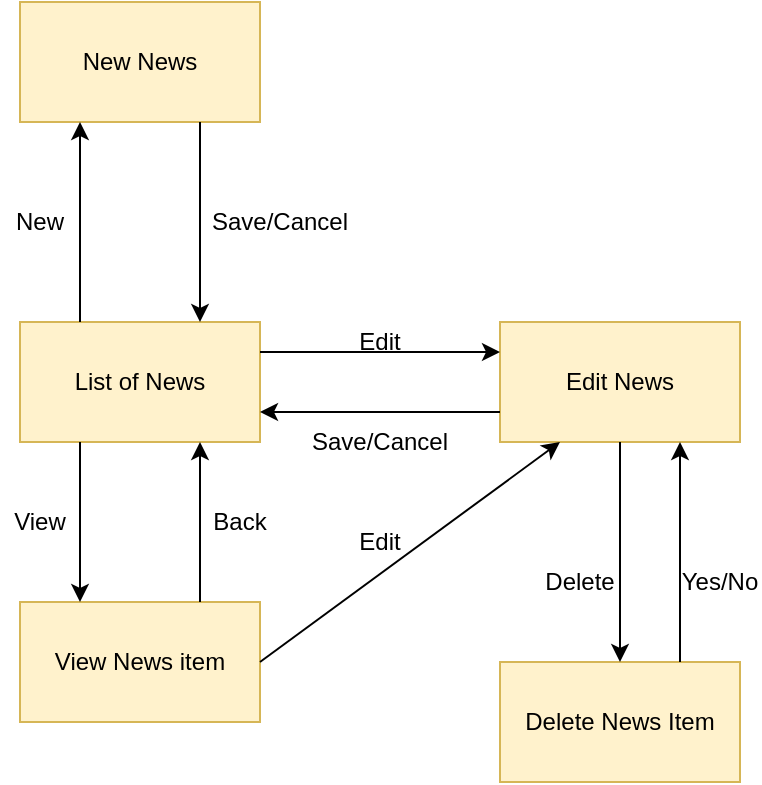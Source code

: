 <mxfile version="12.3.6" type="device" pages="1"><diagram id="ovjnW6iByI21GZ7odau5" name="Page-1"><mxGraphModel dx="460" dy="739" grid="1" gridSize="10" guides="1" tooltips="1" connect="1" arrows="1" fold="1" page="1" pageScale="1" pageWidth="827" pageHeight="1169" math="0" shadow="0"><root><mxCell id="0"/><mxCell id="1" parent="0"/><mxCell id="gQl0keiB-TCwGfuYLlMR-1" value="New News" style="rounded=0;whiteSpace=wrap;html=1;fillColor=#fff2cc;strokeColor=#d6b656;" vertex="1" parent="1"><mxGeometry x="160" y="40" width="120" height="60" as="geometry"/></mxCell><mxCell id="gQl0keiB-TCwGfuYLlMR-2" value="List of News" style="rounded=0;whiteSpace=wrap;html=1;fillColor=#fff2cc;strokeColor=#d6b656;" vertex="1" parent="1"><mxGeometry x="160" y="200" width="120" height="60" as="geometry"/></mxCell><mxCell id="gQl0keiB-TCwGfuYLlMR-3" value="" style="endArrow=classic;html=1;entryX=0.25;entryY=1;entryDx=0;entryDy=0;exitX=0.25;exitY=0;exitDx=0;exitDy=0;" edge="1" parent="1" source="gQl0keiB-TCwGfuYLlMR-2" target="gQl0keiB-TCwGfuYLlMR-1"><mxGeometry width="50" height="50" relative="1" as="geometry"><mxPoint x="160" y="330" as="sourcePoint"/><mxPoint x="210" y="280" as="targetPoint"/></mxGeometry></mxCell><mxCell id="gQl0keiB-TCwGfuYLlMR-4" value="New" style="text;html=1;strokeColor=none;fillColor=none;align=center;verticalAlign=middle;whiteSpace=wrap;rounded=0;" vertex="1" parent="1"><mxGeometry x="150" y="140" width="40" height="20" as="geometry"/></mxCell><mxCell id="gQl0keiB-TCwGfuYLlMR-5" value="" style="endArrow=classic;html=1;exitX=0.75;exitY=1;exitDx=0;exitDy=0;entryX=0.75;entryY=0;entryDx=0;entryDy=0;" edge="1" parent="1" source="gQl0keiB-TCwGfuYLlMR-1" target="gQl0keiB-TCwGfuYLlMR-2"><mxGeometry width="50" height="50" relative="1" as="geometry"><mxPoint x="150" y="330" as="sourcePoint"/><mxPoint x="200" y="280" as="targetPoint"/></mxGeometry></mxCell><mxCell id="gQl0keiB-TCwGfuYLlMR-6" value="Save/Cancel" style="text;html=1;strokeColor=none;fillColor=none;align=center;verticalAlign=middle;whiteSpace=wrap;rounded=0;" vertex="1" parent="1"><mxGeometry x="270" y="140" width="40" height="20" as="geometry"/></mxCell><mxCell id="gQl0keiB-TCwGfuYLlMR-7" value="Edit News" style="rounded=0;whiteSpace=wrap;html=1;fillColor=#fff2cc;strokeColor=#d6b656;" vertex="1" parent="1"><mxGeometry x="400" y="200" width="120" height="60" as="geometry"/></mxCell><mxCell id="gQl0keiB-TCwGfuYLlMR-8" value="View News item" style="rounded=0;whiteSpace=wrap;html=1;fillColor=#fff2cc;strokeColor=#d6b656;" vertex="1" parent="1"><mxGeometry x="160" y="340" width="120" height="60" as="geometry"/></mxCell><mxCell id="gQl0keiB-TCwGfuYLlMR-9" value="Delete News Item" style="rounded=0;whiteSpace=wrap;html=1;fillColor=#fff2cc;strokeColor=#d6b656;" vertex="1" parent="1"><mxGeometry x="400" y="370" width="120" height="60" as="geometry"/></mxCell><mxCell id="gQl0keiB-TCwGfuYLlMR-10" value="" style="endArrow=classic;html=1;exitX=1;exitY=0.25;exitDx=0;exitDy=0;entryX=0;entryY=0.25;entryDx=0;entryDy=0;" edge="1" parent="1" source="gQl0keiB-TCwGfuYLlMR-2" target="gQl0keiB-TCwGfuYLlMR-7"><mxGeometry width="50" height="50" relative="1" as="geometry"><mxPoint x="150" y="470" as="sourcePoint"/><mxPoint x="200" y="420" as="targetPoint"/></mxGeometry></mxCell><mxCell id="gQl0keiB-TCwGfuYLlMR-11" value="" style="endArrow=classic;html=1;exitX=0;exitY=0.75;exitDx=0;exitDy=0;entryX=1;entryY=0.75;entryDx=0;entryDy=0;" edge="1" parent="1" source="gQl0keiB-TCwGfuYLlMR-7" target="gQl0keiB-TCwGfuYLlMR-2"><mxGeometry width="50" height="50" relative="1" as="geometry"><mxPoint x="150" y="470" as="sourcePoint"/><mxPoint x="200" y="420" as="targetPoint"/></mxGeometry></mxCell><mxCell id="gQl0keiB-TCwGfuYLlMR-12" value="" style="endArrow=classic;html=1;exitX=0.75;exitY=0;exitDx=0;exitDy=0;entryX=0.75;entryY=1;entryDx=0;entryDy=0;" edge="1" parent="1" source="gQl0keiB-TCwGfuYLlMR-8" target="gQl0keiB-TCwGfuYLlMR-2"><mxGeometry width="50" height="50" relative="1" as="geometry"><mxPoint x="150" y="470" as="sourcePoint"/><mxPoint x="200" y="420" as="targetPoint"/></mxGeometry></mxCell><mxCell id="gQl0keiB-TCwGfuYLlMR-13" value="" style="endArrow=classic;html=1;exitX=0.25;exitY=1;exitDx=0;exitDy=0;entryX=0.25;entryY=0;entryDx=0;entryDy=0;" edge="1" parent="1" source="gQl0keiB-TCwGfuYLlMR-2" target="gQl0keiB-TCwGfuYLlMR-8"><mxGeometry width="50" height="50" relative="1" as="geometry"><mxPoint x="150" y="470" as="sourcePoint"/><mxPoint x="200" y="320" as="targetPoint"/></mxGeometry></mxCell><mxCell id="gQl0keiB-TCwGfuYLlMR-14" value="" style="endArrow=classic;html=1;exitX=1;exitY=0.5;exitDx=0;exitDy=0;entryX=0.25;entryY=1;entryDx=0;entryDy=0;" edge="1" parent="1" source="gQl0keiB-TCwGfuYLlMR-8" target="gQl0keiB-TCwGfuYLlMR-7"><mxGeometry width="50" height="50" relative="1" as="geometry"><mxPoint x="150" y="470" as="sourcePoint"/><mxPoint x="200" y="420" as="targetPoint"/></mxGeometry></mxCell><mxCell id="gQl0keiB-TCwGfuYLlMR-15" value="" style="endArrow=classic;html=1;exitX=0.5;exitY=1;exitDx=0;exitDy=0;entryX=0.5;entryY=0;entryDx=0;entryDy=0;" edge="1" parent="1" source="gQl0keiB-TCwGfuYLlMR-7" target="gQl0keiB-TCwGfuYLlMR-9"><mxGeometry width="50" height="50" relative="1" as="geometry"><mxPoint x="150" y="470" as="sourcePoint"/><mxPoint x="200" y="420" as="targetPoint"/></mxGeometry></mxCell><mxCell id="gQl0keiB-TCwGfuYLlMR-16" value="" style="endArrow=classic;html=1;exitX=0.75;exitY=0;exitDx=0;exitDy=0;entryX=0.75;entryY=1;entryDx=0;entryDy=0;" edge="1" parent="1" source="gQl0keiB-TCwGfuYLlMR-9" target="gQl0keiB-TCwGfuYLlMR-7"><mxGeometry width="50" height="50" relative="1" as="geometry"><mxPoint x="150" y="470" as="sourcePoint"/><mxPoint x="200" y="420" as="targetPoint"/></mxGeometry></mxCell><mxCell id="gQl0keiB-TCwGfuYLlMR-17" value="Save/Cancel" style="text;html=1;strokeColor=none;fillColor=none;align=center;verticalAlign=middle;whiteSpace=wrap;rounded=0;" vertex="1" parent="1"><mxGeometry x="320" y="250" width="40" height="20" as="geometry"/></mxCell><mxCell id="gQl0keiB-TCwGfuYLlMR-18" value="Edit" style="text;html=1;strokeColor=none;fillColor=none;align=center;verticalAlign=middle;whiteSpace=wrap;rounded=0;" vertex="1" parent="1"><mxGeometry x="320" y="200" width="40" height="20" as="geometry"/></mxCell><mxCell id="gQl0keiB-TCwGfuYLlMR-19" value="View" style="text;html=1;strokeColor=none;fillColor=none;align=center;verticalAlign=middle;whiteSpace=wrap;rounded=0;" vertex="1" parent="1"><mxGeometry x="150" y="290" width="40" height="20" as="geometry"/></mxCell><mxCell id="gQl0keiB-TCwGfuYLlMR-20" value="Back" style="text;html=1;strokeColor=none;fillColor=none;align=center;verticalAlign=middle;whiteSpace=wrap;rounded=0;" vertex="1" parent="1"><mxGeometry x="250" y="290" width="40" height="20" as="geometry"/></mxCell><mxCell id="gQl0keiB-TCwGfuYLlMR-22" value="Edit" style="text;html=1;strokeColor=none;fillColor=none;align=center;verticalAlign=middle;whiteSpace=wrap;rounded=0;" vertex="1" parent="1"><mxGeometry x="320" y="300" width="40" height="20" as="geometry"/></mxCell><mxCell id="gQl0keiB-TCwGfuYLlMR-25" value="Yes/No" style="text;html=1;strokeColor=none;fillColor=none;align=center;verticalAlign=middle;whiteSpace=wrap;rounded=0;" vertex="1" parent="1"><mxGeometry x="490" y="320" width="40" height="20" as="geometry"/></mxCell><mxCell id="gQl0keiB-TCwGfuYLlMR-27" value="Delete" style="text;html=1;strokeColor=none;fillColor=none;align=center;verticalAlign=middle;whiteSpace=wrap;rounded=0;" vertex="1" parent="1"><mxGeometry x="420" y="320" width="40" height="20" as="geometry"/></mxCell></root></mxGraphModel></diagram></mxfile>